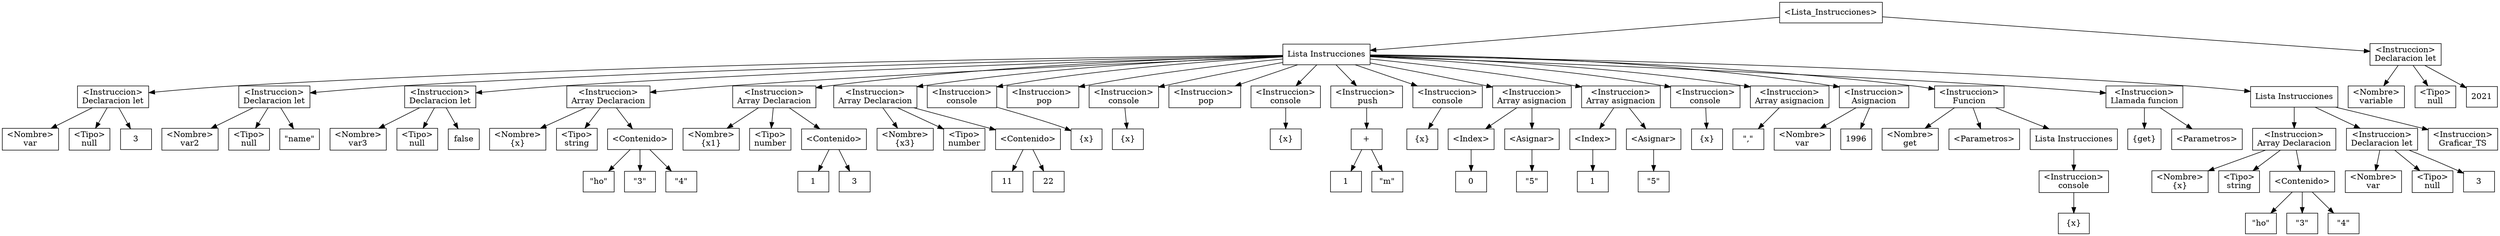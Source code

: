 digraph G {
node[shape=box];nodeOriginal[label="<\Lista_Instrucciones\>"];
        node_1_1_[label="Lista Instrucciones"];        
        node_1_1_->node_2_5_;
        node_2_5_[label="\<Instruccion\>\nDeclaracion let"];
        node_2_5_1[label="\<Nombre\>\nvar"];
        node_2_5_2[label="\<Tipo\>\nnull"];
        node_2_5_->node_2_5_1
        node_2_5_->node_2_5_2
        node_2_5_->
        node_2_13_;
        node_2_13_[label="3"];node_1_1_->node_3_5_;
        node_3_5_[label="\<Instruccion\>\nDeclaracion let"];
        node_3_5_1[label="\<Nombre\>\nvar2"];
        node_3_5_2[label="\<Tipo\>\nnull"];
        node_3_5_->node_3_5_1
        node_3_5_->node_3_5_2
        node_3_5_->
        node_3_19_;
        node_3_19_[label="\"name\""];node_1_1_->node_4_5_;
        node_4_5_[label="\<Instruccion\>\nDeclaracion let"];
        node_4_5_1[label="\<Nombre\>\nvar3"];
        node_4_5_2[label="\<Tipo\>\nnull"];
        node_4_5_->node_4_5_1
        node_4_5_->node_4_5_2
        node_4_5_->
        node_4_14_;
        node_4_14_[label="false"];node_1_1_->node_5_5_;
        node_5_5_[label="\<Instruccion\>\nArray Declaracion"];
        node_5_5_1[label="\<Nombre\>\n{x}"];
        node_5_5_2[label="\<Tipo\>\nstring"];
        node_5_5_3[label="\<Contenido\>"];
        node_5_5_->node_5_5_1;
        node_5_5_->node_5_5_2;
        node_5_5_->node_5_5_3;
        
            node_5_5_3->
        node_5_25_;
        node_5_25_[label="\"ho\""];
            
            node_5_5_3->
        node_5_29_;
        node_5_29_[label="\"3\""];
            
            node_5_5_3->
        node_5_33_;
        node_5_33_[label="\"4\""];
            node_1_1_->node_6_5_;
        node_6_5_[label="\<Instruccion\>\nArray Declaracion"];
        node_6_5_1[label="\<Nombre\>\n{x1}"];
        node_6_5_2[label="\<Tipo\>\nnumber"];
        node_6_5_3[label="\<Contenido\>"];
        node_6_5_->node_6_5_1;
        node_6_5_->node_6_5_2;
        node_6_5_->node_6_5_3;
        
            node_6_5_3->
        node_6_22_;
        node_6_22_[label="1"];
            
            node_6_5_3->
        node_6_24_;
        node_6_24_[label="3"];
            node_1_1_->node_7_5_;
        node_7_5_[label="\<Instruccion\>\nArray Declaracion"];
        node_7_5_1[label="\<Nombre\>\n{x3}"];
        node_7_5_2[label="\<Tipo\>\nnumber"];
        node_7_5_3[label="\<Contenido\>"];
        node_7_5_->node_7_5_1;
        node_7_5_->node_7_5_2;
        node_7_5_->node_7_5_3;
        
            node_7_5_3->
        node_7_22_;
        node_7_22_[label="11"];
            
            node_7_5_3->
        node_7_25_;
        node_7_25_[label="22"];
            node_1_1_->node_8_5_;
        node_8_5_[label="\<Instruccion\>\nconsole"];node_8_5_->
        node_8_17_;
        node_8_17_[label="{x}"];
        node_1_1_->node_9_5_;
        node_9_5_[label="\<Instruccion\> \n pop"];
        node_1_1_->node_10_5_;
        node_10_5_[label="\<Instruccion\>\nconsole"];node_10_5_->
        node_10_17_;
        node_10_17_[label="{x}"];
        node_1_1_->node_11_5_;
        node_11_5_[label="\<Instruccion\> \n pop"];
        node_1_1_->node_12_5_;
        node_12_5_[label="\<Instruccion\>\nconsole"];node_12_5_->
        node_12_17_;
        node_12_17_[label="{x}"];
        node_1_1_->node_13_5_;
        node_13_5_[label="\<Instruccion\> \n push"];
        
            node_13_5_[label="\<Instruccion\> \n push"];
            node_13_5_->
        node_13_13_;
        node_13_13_[label="+"];
        node_13_13_->
        node_13_12_;
        node_13_12_[label="1"];
        node_13_13_->
        node_13_16_;
        node_13_16_[label="\"m\""];
        
            node_1_1_->node_14_5_;
        node_14_5_[label="\<Instruccion\>\nconsole"];node_14_5_->
        node_14_17_;
        node_14_17_[label="{x}"];
        node_1_1_->node_15_5_;
            node_15_5_[label="\<Instruccion\>\nArray asignacion"];
            node_15_5_1[label="\<Index\>"];
            node_15_5_2[label="\<Asignar\>"];
            node_15_5_->node_15_5_1;
            node_15_5_->node_15_5_2;
            node_15_5_1->
        node_15_7_;
        node_15_7_[label="0"];
            node_15_5_2->
        node_15_12_;
        node_15_12_[label="\"5\""];
            node_1_1_->node_16_5_;
            node_16_5_[label="\<Instruccion\>\nArray asignacion"];
            node_16_5_1[label="\<Index\>"];
            node_16_5_2[label="\<Asignar\>"];
            node_16_5_->node_16_5_1;
            node_16_5_->node_16_5_2;
            node_16_5_1->
        node_16_7_;
        node_16_7_[label="1"];
            node_16_5_2->
        node_16_12_;
        node_16_12_[label="\"5\""];
            node_1_1_->node_17_5_;
        node_17_5_[label="\<Instruccion\>\nconsole"];node_17_5_->
        node_17_17_;
        node_17_17_[label="{x}"];
        node_1_1_->node_18_5_;
            node_18_5_[label="\<Instruccion\>\nArray asignacion"];
            
                node_18_5_->
        node_18_10_;
        node_18_10_[label="\",\""];
                node_1_1_->node_19_5_;
        node_19_5_[label="\<Instruccion\>\nAsignacion"];
        node_19_5_1[label="\<Nombre\>\nvar"];
        node_19_5_->node_19_5_1;
        node_19_5_->
        node_19_9_;
        node_19_9_[label="1996"];
        node_1_1_->node_22_5_;
        node_22_5_ [label="\<Instruccion\>\nFuncion"];
        node_22_5_1[label="\<Nombre\>\nget"];
        node_22_5_2[label="\<Parametros\>"];
        node_22_5_->node_22_5_1;
        node_22_5_->node_22_5_2;
        node_22_5_->node_22_19_;
        
        node_22_19_[label="Lista Instrucciones"];        
        node_22_19_->node_23_9_;
        node_23_9_[label="\<Instruccion\>\nconsole"];node_23_9_->
        node_23_21_;
        node_23_21_[label="{x}"];
        node_1_1_->node_27_5_;
        node_27_5_ [label="\<Instruccion\>\nLlamada funcion"];
        node_27_5_1 [label="{get}"];
        node_27_5_2 [label="<\Parametros\>"];
        node_27_5_->node_27_5_2;
        node_27_5_->node_27_5_1;
        node_1_1_->node_28_5_;
        node_28_5_[label="Lista Instrucciones"];        
        node_28_5_->node_29_9_;
        node_29_9_[label="\<Instruccion\>\nArray Declaracion"];
        node_29_9_1[label="\<Nombre\>\n{x}"];
        node_29_9_2[label="\<Tipo\>\nstring"];
        node_29_9_3[label="\<Contenido\>"];
        node_29_9_->node_29_9_1;
        node_29_9_->node_29_9_2;
        node_29_9_->node_29_9_3;
        
            node_29_9_3->
        node_29_29_;
        node_29_29_[label="\"ho\""];
            
            node_29_9_3->
        node_29_33_;
        node_29_33_[label="\"3\""];
            
            node_29_9_3->
        node_29_37_;
        node_29_37_[label="\"4\""];
            node_28_5_->node_30_9_;
        node_30_9_[label="\<Instruccion\>\nDeclaracion let"];
        node_30_9_1[label="\<Nombre\>\nvar"];
        node_30_9_2[label="\<Tipo\>\nnull"];
        node_30_9_->node_30_9_1
        node_30_9_->node_30_9_2
        node_30_9_->
        node_30_17_;
        node_30_17_[label="3"];node_28_5_->node_31_9_;node_31_9_[label="\<Instruccion\>\nGraficar_TS"];nodeOriginal->node_1_1_;
        node_35_1_[label="\<Instruccion\>\nDeclaracion let"];
        node_35_1_1[label="\<Nombre\>\nvariable"];
        node_35_1_2[label="\<Tipo\>\nnull"];
        node_35_1_->node_35_1_1
        node_35_1_->node_35_1_2
        node_35_1_->
        node_35_14_;
        node_35_14_[label="2021"];nodeOriginal->node_35_1_;
}